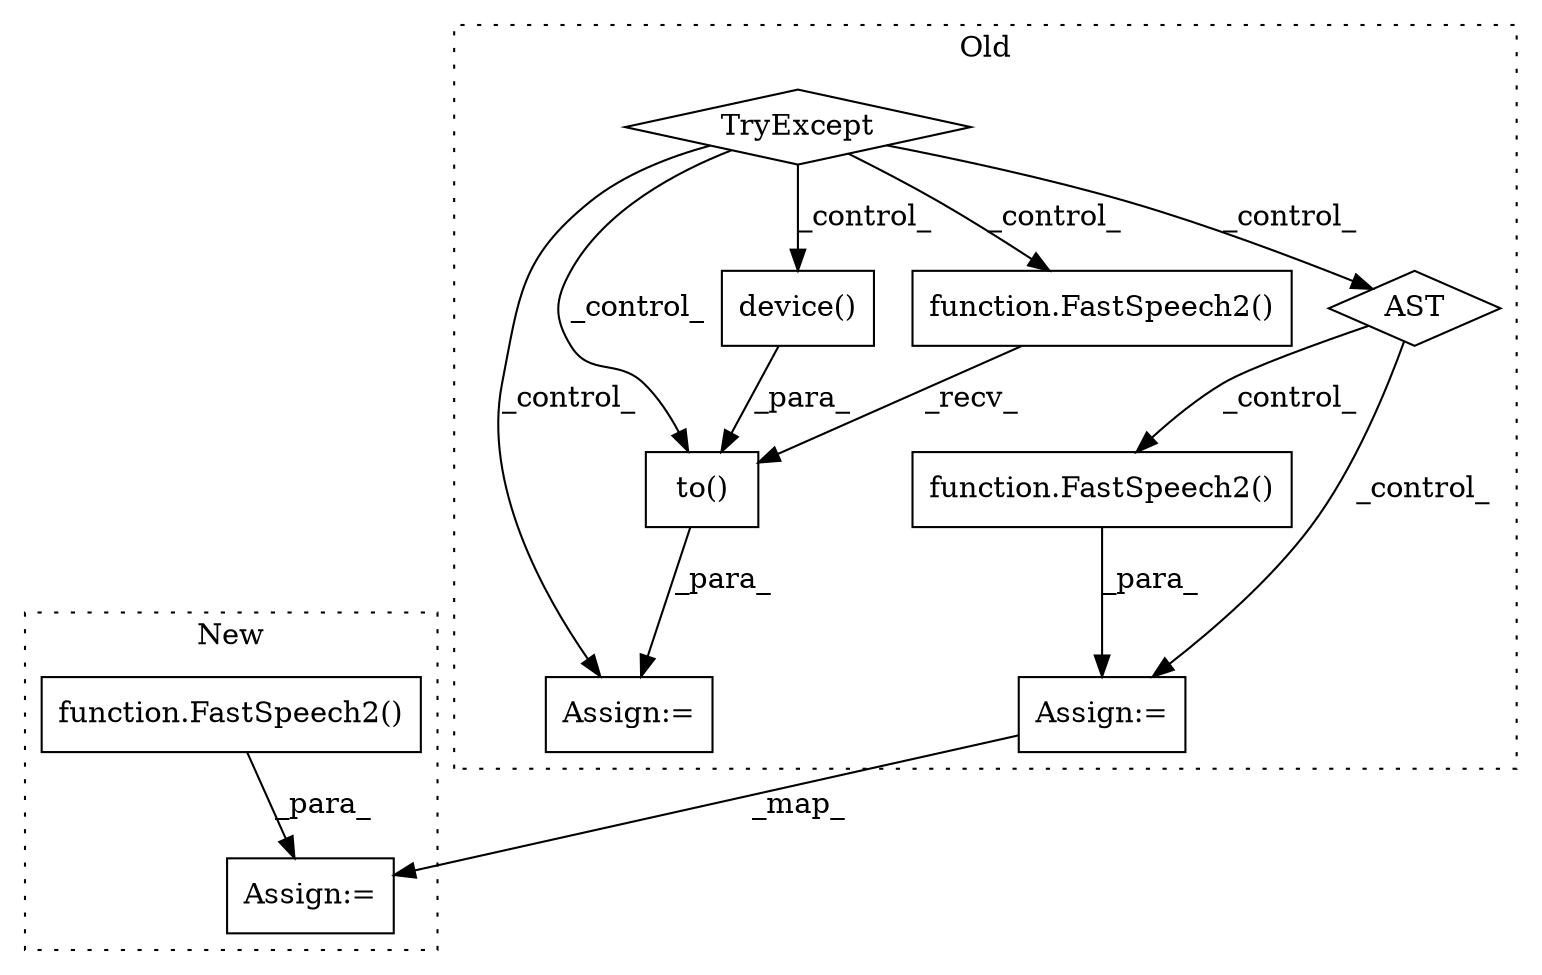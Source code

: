 digraph G {
subgraph cluster0 {
1 [label="function.FastSpeech2()" a="75" s="719" l="186" shape="box"];
3 [label="Assign:=" a="68" s="716" l="3" shape="box"];
4 [label="TryExcept" a="71" s="685" l="17" shape="diamond"];
5 [label="AST" a="2" s="939,0" l="7,0" shape="diamond"];
6 [label="to()" a="75" s="719,929" l="190,1" shape="box"];
7 [label="device()" a="75" s="909,928" l="13,1" shape="box"];
8 [label="function.FastSpeech2()" a="75" s="989" l="205" shape="box"];
10 [label="Assign:=" a="68" s="986" l="3" shape="box"];
label = "Old";
style="dotted";
}
subgraph cluster1 {
2 [label="function.FastSpeech2()" a="75" s="687" l="86" shape="box"];
9 [label="Assign:=" a="68" s="684" l="3" shape="box"];
label = "New";
style="dotted";
}
1 -> 6 [label="_recv_"];
2 -> 9 [label="_para_"];
4 -> 1 [label="_control_"];
4 -> 3 [label="_control_"];
4 -> 5 [label="_control_"];
4 -> 6 [label="_control_"];
4 -> 7 [label="_control_"];
5 -> 10 [label="_control_"];
5 -> 8 [label="_control_"];
6 -> 3 [label="_para_"];
7 -> 6 [label="_para_"];
8 -> 10 [label="_para_"];
10 -> 9 [label="_map_"];
}